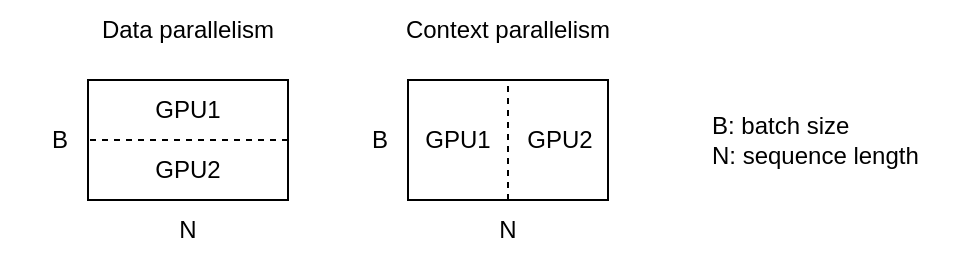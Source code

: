 <mxfile>
    <diagram id="PA16PpHZCD82HCoRwkIJ" name="Page-1">
        <mxGraphModel dx="451" dy="322" grid="1" gridSize="10" guides="1" tooltips="1" connect="1" arrows="1" fold="1" page="1" pageScale="1" pageWidth="850" pageHeight="1100" math="0" shadow="0">
            <root>
                <mxCell id="0"/>
                <mxCell id="1" parent="0"/>
                <mxCell id="2ZLNn7PUTj17Sj0d0Sea-1" value="" style="rounded=0;whiteSpace=wrap;html=1;" parent="1" vertex="1">
                    <mxGeometry x="210" y="280" width="100" height="60" as="geometry"/>
                </mxCell>
                <mxCell id="2ZLNn7PUTj17Sj0d0Sea-2" value="B" style="text;html=1;align=center;verticalAlign=middle;whiteSpace=wrap;rounded=0;" parent="1" vertex="1">
                    <mxGeometry x="166" y="295" width="60" height="30" as="geometry"/>
                </mxCell>
                <mxCell id="2ZLNn7PUTj17Sj0d0Sea-3" value="N" style="text;html=1;align=center;verticalAlign=middle;whiteSpace=wrap;rounded=0;" parent="1" vertex="1">
                    <mxGeometry x="230" y="340" width="60" height="30" as="geometry"/>
                </mxCell>
                <mxCell id="2ZLNn7PUTj17Sj0d0Sea-5" value="" style="endArrow=none;dashed=1;html=1;entryX=0;entryY=0.5;entryDx=0;entryDy=0;exitX=1;exitY=0.5;exitDx=0;exitDy=0;" parent="1" source="2ZLNn7PUTj17Sj0d0Sea-1" target="2ZLNn7PUTj17Sj0d0Sea-1" edge="1">
                    <mxGeometry width="50" height="50" relative="1" as="geometry">
                        <mxPoint x="440" y="330" as="sourcePoint"/>
                        <mxPoint x="490" y="280" as="targetPoint"/>
                    </mxGeometry>
                </mxCell>
                <mxCell id="2ZLNn7PUTj17Sj0d0Sea-6" value="Data parallelism" style="text;strokeColor=none;align=center;fillColor=none;html=1;verticalAlign=middle;whiteSpace=wrap;rounded=0;" parent="1" vertex="1">
                    <mxGeometry x="195" y="240" width="130" height="30" as="geometry"/>
                </mxCell>
                <mxCell id="2ZLNn7PUTj17Sj0d0Sea-7" value="GPU1" style="text;strokeColor=none;align=center;fillColor=none;html=1;verticalAlign=middle;whiteSpace=wrap;rounded=0;" parent="1" vertex="1">
                    <mxGeometry x="230" y="280" width="60" height="30" as="geometry"/>
                </mxCell>
                <mxCell id="2ZLNn7PUTj17Sj0d0Sea-8" value="GPU2" style="text;strokeColor=none;align=center;fillColor=none;html=1;verticalAlign=middle;whiteSpace=wrap;rounded=0;" parent="1" vertex="1">
                    <mxGeometry x="230" y="310" width="60" height="30" as="geometry"/>
                </mxCell>
                <mxCell id="2ZLNn7PUTj17Sj0d0Sea-9" value="" style="rounded=0;whiteSpace=wrap;html=1;" parent="1" vertex="1">
                    <mxGeometry x="370" y="280" width="100" height="60" as="geometry"/>
                </mxCell>
                <mxCell id="2ZLNn7PUTj17Sj0d0Sea-10" value="B" style="text;html=1;align=center;verticalAlign=middle;whiteSpace=wrap;rounded=0;" parent="1" vertex="1">
                    <mxGeometry x="326" y="295" width="60" height="30" as="geometry"/>
                </mxCell>
                <mxCell id="2ZLNn7PUTj17Sj0d0Sea-11" value="N" style="text;html=1;align=center;verticalAlign=middle;whiteSpace=wrap;rounded=0;" parent="1" vertex="1">
                    <mxGeometry x="390" y="340" width="60" height="30" as="geometry"/>
                </mxCell>
                <mxCell id="2ZLNn7PUTj17Sj0d0Sea-12" value="" style="endArrow=none;dashed=1;html=1;entryX=0.5;entryY=0;entryDx=0;entryDy=0;exitX=0.5;exitY=1;exitDx=0;exitDy=0;" parent="1" source="2ZLNn7PUTj17Sj0d0Sea-9" target="2ZLNn7PUTj17Sj0d0Sea-9" edge="1">
                    <mxGeometry width="50" height="50" relative="1" as="geometry">
                        <mxPoint x="600" y="330" as="sourcePoint"/>
                        <mxPoint x="650" y="280" as="targetPoint"/>
                    </mxGeometry>
                </mxCell>
                <mxCell id="2ZLNn7PUTj17Sj0d0Sea-13" value="Context parallelism" style="text;strokeColor=none;align=center;fillColor=none;html=1;verticalAlign=middle;whiteSpace=wrap;rounded=0;" parent="1" vertex="1">
                    <mxGeometry x="355" y="240" width="130" height="30" as="geometry"/>
                </mxCell>
                <mxCell id="2ZLNn7PUTj17Sj0d0Sea-14" value="GPU1" style="text;strokeColor=none;align=center;fillColor=none;html=1;verticalAlign=middle;whiteSpace=wrap;rounded=0;" parent="1" vertex="1">
                    <mxGeometry x="365" y="295" width="60" height="30" as="geometry"/>
                </mxCell>
                <mxCell id="2ZLNn7PUTj17Sj0d0Sea-15" value="GPU2" style="text;strokeColor=none;align=center;fillColor=none;html=1;verticalAlign=middle;whiteSpace=wrap;rounded=0;" parent="1" vertex="1">
                    <mxGeometry x="416" y="295" width="60" height="30" as="geometry"/>
                </mxCell>
                <mxCell id="2" value="B: batch size&lt;div&gt;N: sequence length&lt;/div&gt;" style="text;strokeColor=none;align=left;fillColor=none;html=1;verticalAlign=middle;whiteSpace=wrap;rounded=0;" vertex="1" parent="1">
                    <mxGeometry x="520" y="295" width="130" height="30" as="geometry"/>
                </mxCell>
            </root>
        </mxGraphModel>
    </diagram>
</mxfile>